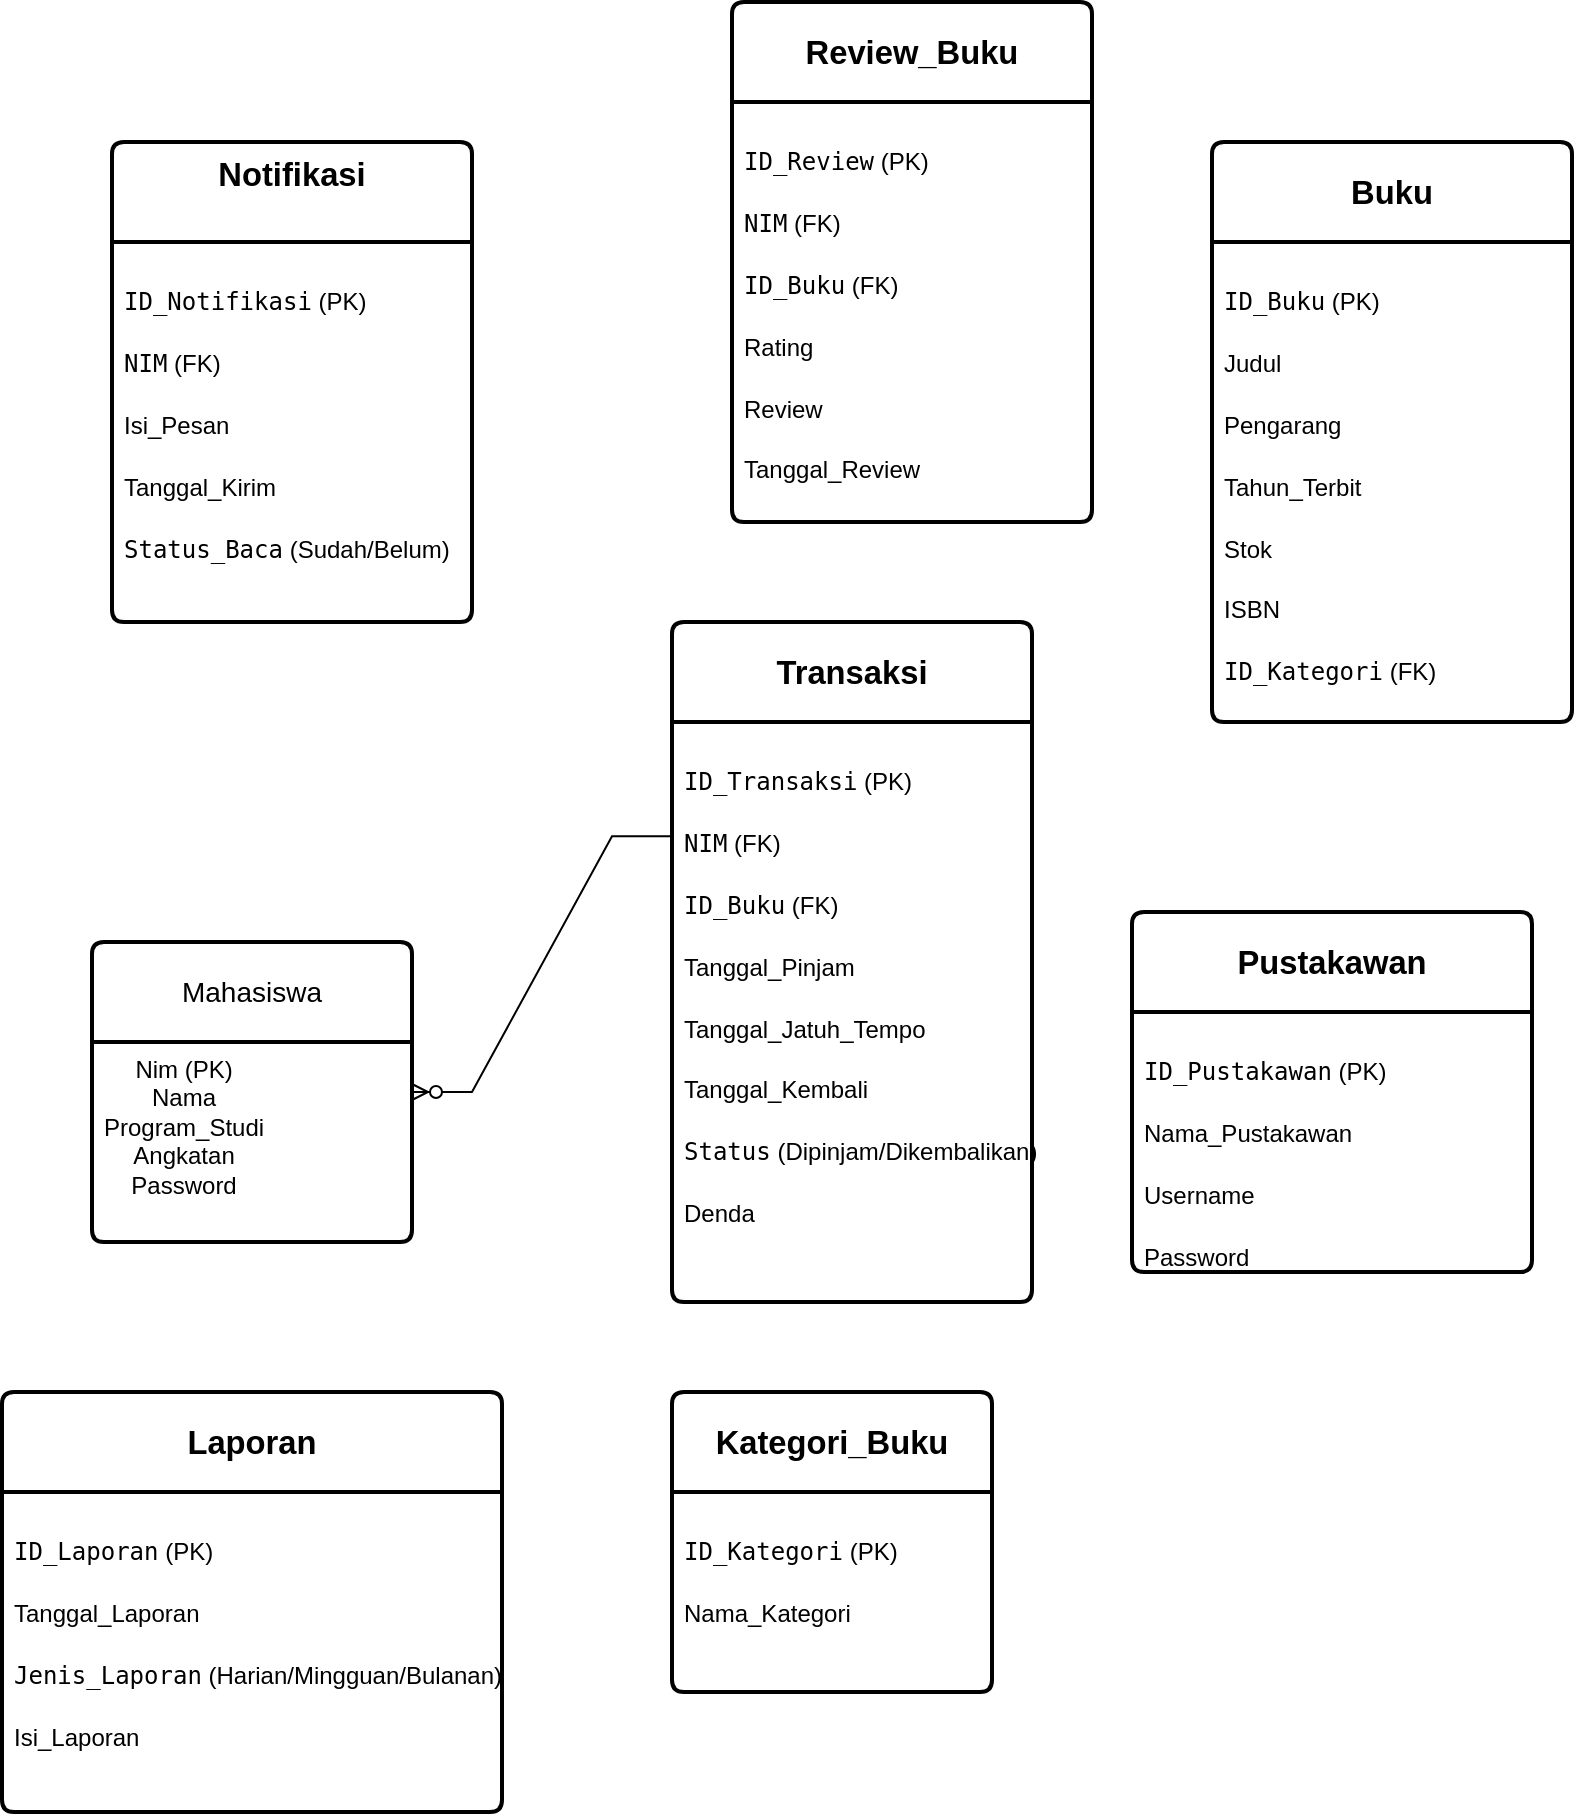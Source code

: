 <mxfile version="26.2.8">
  <diagram name="Page-1" id="gfqlw6HJtLKPapChI4Zx">
    <mxGraphModel dx="946" dy="1762" grid="1" gridSize="10" guides="1" tooltips="1" connect="1" arrows="1" fold="1" page="1" pageScale="1" pageWidth="827" pageHeight="1169" math="0" shadow="0">
      <root>
        <mxCell id="0" />
        <mxCell id="1" parent="0" />
        <mxCell id="ZNYywIUm3ItC9A_8JQBW-13" value="Mahasiswa" style="swimlane;childLayout=stackLayout;horizontal=1;startSize=50;horizontalStack=0;rounded=1;fontSize=14;fontStyle=0;strokeWidth=2;resizeParent=0;resizeLast=1;shadow=0;dashed=0;align=center;arcSize=4;whiteSpace=wrap;html=1;" vertex="1" parent="1">
          <mxGeometry x="50" y="360" width="160" height="150" as="geometry" />
        </mxCell>
        <mxCell id="ZNYywIUm3ItC9A_8JQBW-14" value="&lt;div style=&quot;text-align: center;&quot;&gt;&lt;span style=&quot;text-align: start;&quot;&gt;Nim (PK)&lt;/span&gt;&lt;/div&gt;&lt;div style=&quot;text-align: center;&quot;&gt;&lt;span style=&quot;text-align: start;&quot;&gt;Nama&lt;/span&gt;&lt;/div&gt;&lt;div style=&quot;text-align: center;&quot;&gt;&lt;span style=&quot;text-align: start;&quot;&gt;Program_Studi&lt;/span&gt;&lt;/div&gt;&lt;div style=&quot;text-align: center;&quot;&gt;&lt;span style=&quot;text-align: start;&quot;&gt;Angkatan&lt;/span&gt;&lt;/div&gt;&lt;div style=&quot;text-align: center;&quot;&gt;&lt;span style=&quot;text-align: start;&quot;&gt;Password&lt;/span&gt;&lt;/div&gt;" style="align=left;strokeColor=none;fillColor=none;spacingLeft=4;spacingRight=4;fontSize=12;verticalAlign=top;resizable=0;rotatable=0;part=1;html=1;whiteSpace=wrap;" vertex="1" parent="ZNYywIUm3ItC9A_8JQBW-13">
          <mxGeometry y="50" width="160" height="100" as="geometry" />
        </mxCell>
        <mxCell id="ZNYywIUm3ItC9A_8JQBW-17" value="&lt;h3 style=&quot;text-align: start;&quot; class=&quot;&quot; data-end=&quot;1066&quot; data-start=&quot;1045&quot;&gt;&lt;strong data-end=&quot;1066&quot; data-start=&quot;1052&quot;&gt;Notifikasi&lt;/strong&gt;&lt;/h3&gt;&lt;div&gt;&lt;strong data-end=&quot;1066&quot; data-start=&quot;1052&quot;&gt;&lt;br&gt;&lt;/strong&gt;&lt;/div&gt;" style="swimlane;childLayout=stackLayout;horizontal=1;startSize=50;horizontalStack=0;rounded=1;fontSize=14;fontStyle=0;strokeWidth=2;resizeParent=0;resizeLast=1;shadow=0;dashed=0;align=center;arcSize=4;whiteSpace=wrap;html=1;" vertex="1" parent="1">
          <mxGeometry x="60" y="-40" width="180" height="240" as="geometry" />
        </mxCell>
        <mxCell id="ZNYywIUm3ItC9A_8JQBW-18" value="&lt;div style=&quot;text-align: center;&quot;&gt;&lt;h3 style=&quot;text-align: start;&quot; class=&quot;&quot; data-end=&quot;1066&quot; data-start=&quot;1045&quot;&gt;&lt;code style=&quot;font-weight: 400; font-size: 12px;&quot; data-end=&quot;1084&quot; data-start=&quot;1069&quot;&gt;ID_Notifikasi&lt;/code&gt;&lt;span style=&quot;font-weight: 400; font-size: 12px;&quot;&gt;&amp;nbsp;&lt;/span&gt;&lt;span style=&quot;font-weight: 400; font-size: 12px;&quot;&gt;(PK)&lt;/span&gt;&lt;br&gt;&lt;/h3&gt;&lt;h3 style=&quot;text-align: start;&quot; class=&quot;&quot; data-end=&quot;1066&quot; data-start=&quot;1045&quot;&gt;&lt;code style=&quot;font-weight: 400; font-size: 12px;&quot; data-end=&quot;1097&quot; data-start=&quot;1092&quot;&gt;NIM&lt;/code&gt;&lt;span style=&quot;font-weight: 400; font-size: 12px;&quot;&gt;&amp;nbsp;&lt;/span&gt;&lt;span style=&quot;font-weight: 400; font-size: 12px;&quot;&gt;(FK)&lt;/span&gt;&lt;/h3&gt;&lt;h3 style=&quot;text-align: start;&quot; class=&quot;&quot; data-end=&quot;1066&quot; data-start=&quot;1045&quot;&gt;&lt;span style=&quot;font-size: 12px; font-weight: 400;&quot;&gt;Isi_Pesan&lt;/span&gt;&lt;/h3&gt;&lt;h3 style=&quot;text-align: start;&quot; class=&quot;&quot; data-end=&quot;1066&quot; data-start=&quot;1045&quot;&gt;&lt;span style=&quot;font-weight: 400; font-size: 12px;&quot;&gt;Tanggal_Kirim&lt;/span&gt;&lt;/h3&gt;&lt;h3 style=&quot;text-align: start;&quot; class=&quot;&quot; data-end=&quot;1066&quot; data-start=&quot;1045&quot;&gt;&lt;code style=&quot;font-weight: 400; font-size: 12px;&quot; data-end=&quot;1150&quot; data-start=&quot;1137&quot;&gt;Status_Baca&lt;/code&gt;&lt;span style=&quot;font-weight: 400; font-size: 12px;&quot;&gt;&amp;nbsp;(Sudah/Belum)&lt;/span&gt;&lt;/h3&gt;&lt;/div&gt;" style="align=left;strokeColor=none;fillColor=none;spacingLeft=4;spacingRight=4;fontSize=12;verticalAlign=top;resizable=0;rotatable=0;part=1;html=1;whiteSpace=wrap;" vertex="1" parent="ZNYywIUm3ItC9A_8JQBW-17">
          <mxGeometry y="50" width="180" height="190" as="geometry" />
        </mxCell>
        <mxCell id="ZNYywIUm3ItC9A_8JQBW-21" value="&lt;h3 style=&quot;text-align: start;&quot; class=&quot;&quot; data-end=&quot;769&quot; data-start=&quot;749&quot;&gt;&lt;strong data-end=&quot;769&quot; data-start=&quot;756&quot;&gt;Transaksi&lt;/strong&gt;&lt;/h3&gt;" style="swimlane;childLayout=stackLayout;horizontal=1;startSize=50;horizontalStack=0;rounded=1;fontSize=14;fontStyle=0;strokeWidth=2;resizeParent=0;resizeLast=1;shadow=0;dashed=0;align=center;arcSize=4;whiteSpace=wrap;html=1;" vertex="1" parent="1">
          <mxGeometry x="340" y="200" width="180" height="340" as="geometry" />
        </mxCell>
        <mxCell id="ZNYywIUm3ItC9A_8JQBW-22" value="&lt;div style=&quot;text-align: center;&quot;&gt;&lt;h3 style=&quot;text-align: start;&quot; class=&quot;&quot; data-end=&quot;769&quot; data-start=&quot;749&quot;&gt;&lt;code style=&quot;font-size: 12px; font-weight: normal;&quot; data-end=&quot;786&quot; data-start=&quot;772&quot;&gt;ID_Transaksi&lt;/code&gt;&lt;span style=&quot;font-size: 12px; font-weight: normal;&quot;&gt;&amp;nbsp;(PK)&lt;/span&gt;&lt;br&gt;&lt;/h3&gt;&lt;h3 style=&quot;text-align: start;&quot; class=&quot;&quot; data-end=&quot;769&quot; data-start=&quot;749&quot;&gt;&lt;code style=&quot;font-size: 12px; font-weight: normal;&quot; data-end=&quot;799&quot; data-start=&quot;794&quot;&gt;NIM&lt;/code&gt;&lt;span style=&quot;font-size: 12px; font-weight: normal;&quot;&gt;&amp;nbsp;(FK)&lt;/span&gt;&lt;/h3&gt;&lt;h3 style=&quot;text-align: start;&quot; class=&quot;&quot; data-end=&quot;769&quot; data-start=&quot;749&quot;&gt;&lt;code style=&quot;font-size: 12px; font-weight: normal;&quot; data-end=&quot;816&quot; data-start=&quot;807&quot;&gt;ID_Buku&lt;/code&gt;&lt;span style=&quot;font-size: 12px; font-weight: normal;&quot;&gt;&amp;nbsp;(FK)&lt;/span&gt;&lt;/h3&gt;&lt;h3 style=&quot;text-align: start;&quot; class=&quot;&quot; data-end=&quot;769&quot; data-start=&quot;749&quot;&gt;&lt;span style=&quot;font-size: 12px; font-weight: normal;&quot;&gt;Tanggal_Pinjam&lt;/span&gt;&lt;/h3&gt;&lt;h3 style=&quot;text-align: start;&quot; class=&quot;&quot; data-end=&quot;769&quot; data-start=&quot;749&quot;&gt;&lt;span style=&quot;font-size: 12px; font-weight: normal;&quot;&gt;Tanggal_Jatuh_Tempo&lt;/span&gt;&lt;/h3&gt;&lt;h3 style=&quot;text-align: start;&quot; class=&quot;&quot; data-end=&quot;769&quot; data-start=&quot;749&quot;&gt;&lt;span style=&quot;font-size: 12px; font-weight: normal;&quot;&gt;Tanggal_Kembali&lt;/span&gt;&lt;/h3&gt;&lt;h3 style=&quot;text-align: start;&quot; class=&quot;&quot; data-end=&quot;769&quot; data-start=&quot;749&quot;&gt;&lt;code style=&quot;font-size: 12px; font-weight: normal;&quot; data-end=&quot;895&quot; data-start=&quot;887&quot;&gt;Status&lt;/code&gt;&lt;span style=&quot;font-size: 12px; font-weight: normal;&quot;&gt;&amp;nbsp;(Dipinjam/Dikembalikan)&lt;/span&gt;&lt;/h3&gt;&lt;h3 style=&quot;text-align: start;&quot; class=&quot;&quot; data-end=&quot;769&quot; data-start=&quot;749&quot;&gt;&lt;span style=&quot;font-size: 12px; font-weight: normal;&quot;&gt;Denda&lt;/span&gt;&lt;/h3&gt;&lt;/div&gt;" style="align=left;strokeColor=none;fillColor=none;spacingLeft=4;spacingRight=4;fontSize=12;verticalAlign=top;resizable=0;rotatable=0;part=1;html=1;whiteSpace=wrap;" vertex="1" parent="ZNYywIUm3ItC9A_8JQBW-21">
          <mxGeometry y="50" width="180" height="290" as="geometry" />
        </mxCell>
        <mxCell id="ZNYywIUm3ItC9A_8JQBW-24" value="&lt;h3 style=&quot;text-align: start;&quot; class=&quot;&quot; data-end=&quot;708&quot; data-start=&quot;684&quot;&gt;&lt;strong data-end=&quot;708&quot; data-start=&quot;691&quot;&gt;Kategori_Buku&lt;/strong&gt;&lt;/h3&gt;" style="swimlane;childLayout=stackLayout;horizontal=1;startSize=50;horizontalStack=0;rounded=1;fontSize=14;fontStyle=0;strokeWidth=2;resizeParent=0;resizeLast=1;shadow=0;dashed=0;align=center;arcSize=4;whiteSpace=wrap;html=1;" vertex="1" parent="1">
          <mxGeometry x="340" y="585" width="160" height="150" as="geometry" />
        </mxCell>
        <mxCell id="ZNYywIUm3ItC9A_8JQBW-25" value="&lt;div style=&quot;text-align: center;&quot;&gt;&lt;h3 style=&quot;text-align: start;&quot; class=&quot;&quot; data-end=&quot;708&quot; data-start=&quot;684&quot;&gt;&lt;code style=&quot;font-size: 12px; font-weight: normal;&quot; data-end=&quot;724&quot; data-start=&quot;711&quot;&gt;ID_Kategori&lt;/code&gt;&lt;span style=&quot;font-size: 12px; font-weight: normal;&quot;&gt;&amp;nbsp;(PK)&lt;/span&gt;&lt;br&gt;&lt;/h3&gt;&lt;h3 style=&quot;text-align: start;&quot; class=&quot;&quot; data-end=&quot;708&quot; data-start=&quot;684&quot;&gt;&lt;span style=&quot;font-size: 12px; font-weight: normal;&quot;&gt;Nama_Kategori&lt;/span&gt;&lt;/h3&gt;&lt;/div&gt;" style="align=left;strokeColor=none;fillColor=none;spacingLeft=4;spacingRight=4;fontSize=12;verticalAlign=top;resizable=0;rotatable=0;part=1;html=1;whiteSpace=wrap;" vertex="1" parent="ZNYywIUm3ItC9A_8JQBW-24">
          <mxGeometry y="50" width="160" height="100" as="geometry" />
        </mxCell>
        <mxCell id="ZNYywIUm3ItC9A_8JQBW-26" value="&lt;h3 style=&quot;text-align: start;&quot; class=&quot;&quot; data-end=&quot;953&quot; data-start=&quot;931&quot;&gt;&lt;strong data-end=&quot;953&quot; data-start=&quot;938&quot;&gt;Review_Buku&lt;/strong&gt;&lt;/h3&gt;" style="swimlane;childLayout=stackLayout;horizontal=1;startSize=50;horizontalStack=0;rounded=1;fontSize=14;fontStyle=0;strokeWidth=2;resizeParent=0;resizeLast=1;shadow=0;dashed=0;align=center;arcSize=4;whiteSpace=wrap;html=1;" vertex="1" parent="1">
          <mxGeometry x="370" y="-110" width="180" height="260" as="geometry" />
        </mxCell>
        <mxCell id="ZNYywIUm3ItC9A_8JQBW-27" value="&lt;div style=&quot;text-align: center;&quot;&gt;&lt;h3 style=&quot;text-align: start;&quot; class=&quot;&quot; data-end=&quot;953&quot; data-start=&quot;931&quot;&gt;&lt;code style=&quot;font-weight: 400; font-size: 12px;&quot; data-end=&quot;967&quot; data-start=&quot;956&quot;&gt;ID_Review&lt;/code&gt;&lt;span style=&quot;font-weight: 400; font-size: 12px;&quot;&gt;&amp;nbsp;&lt;/span&gt;&lt;span style=&quot;font-weight: 400; font-size: 12px;&quot;&gt;(PK)&lt;/span&gt;&lt;br&gt;&lt;/h3&gt;&lt;h3 style=&quot;text-align: start;&quot; class=&quot;&quot; data-end=&quot;953&quot; data-start=&quot;931&quot;&gt;&lt;code style=&quot;font-weight: 400; font-size: 12px;&quot; data-end=&quot;980&quot; data-start=&quot;975&quot;&gt;NIM&lt;/code&gt;&lt;span style=&quot;font-weight: 400; font-size: 12px;&quot;&gt;&amp;nbsp;&lt;/span&gt;&lt;span style=&quot;font-weight: 400; font-size: 12px;&quot;&gt;(FK)&lt;/span&gt;&lt;/h3&gt;&lt;h3 style=&quot;text-align: start;&quot; class=&quot;&quot; data-end=&quot;953&quot; data-start=&quot;931&quot;&gt;&lt;code style=&quot;font-weight: 400; font-size: 12px;&quot; data-end=&quot;997&quot; data-start=&quot;988&quot;&gt;ID_Buku&lt;/code&gt;&lt;span style=&quot;font-weight: 400; font-size: 12px;&quot;&gt;&amp;nbsp;&lt;/span&gt;&lt;span style=&quot;font-weight: 400; font-size: 12px;&quot;&gt;(FK)&lt;/span&gt;&lt;/h3&gt;&lt;h3 style=&quot;text-align: start;&quot; class=&quot;&quot; data-end=&quot;953&quot; data-start=&quot;931&quot;&gt;&lt;span style=&quot;font-weight: 400; font-size: 12px;&quot;&gt;Rating&lt;/span&gt;&lt;/h3&gt;&lt;h3 style=&quot;text-align: start;&quot; class=&quot;&quot; data-end=&quot;953&quot; data-start=&quot;931&quot;&gt;&lt;span style=&quot;font-weight: 400; font-size: 12px;&quot;&gt;Review&lt;/span&gt;&lt;/h3&gt;&lt;h3 style=&quot;text-align: start;&quot; class=&quot;&quot; data-end=&quot;953&quot; data-start=&quot;931&quot;&gt;&lt;span style=&quot;font-weight: 400; font-size: 12px;&quot;&gt;Tanggal_Review&lt;/span&gt;&lt;/h3&gt;&lt;/div&gt;" style="align=left;strokeColor=none;fillColor=none;spacingLeft=4;spacingRight=4;fontSize=12;verticalAlign=top;resizable=0;rotatable=0;part=1;html=1;whiteSpace=wrap;" vertex="1" parent="ZNYywIUm3ItC9A_8JQBW-26">
          <mxGeometry y="50" width="180" height="210" as="geometry" />
        </mxCell>
        <mxCell id="ZNYywIUm3ItC9A_8JQBW-28" value="&lt;h3 style=&quot;text-align: start;&quot; class=&quot;&quot; data-end=&quot;953&quot; data-start=&quot;931&quot;&gt;&lt;strong data-end=&quot;953&quot; data-start=&quot;938&quot;&gt;Buku&lt;/strong&gt;&lt;/h3&gt;" style="swimlane;childLayout=stackLayout;horizontal=1;startSize=50;horizontalStack=0;rounded=1;fontSize=14;fontStyle=0;strokeWidth=2;resizeParent=0;resizeLast=1;shadow=0;dashed=0;align=center;arcSize=4;whiteSpace=wrap;html=1;" vertex="1" parent="1">
          <mxGeometry x="610" y="-40" width="180" height="290" as="geometry" />
        </mxCell>
        <mxCell id="ZNYywIUm3ItC9A_8JQBW-29" value="&lt;div style=&quot;text-align: center;&quot;&gt;&lt;h3 style=&quot;text-align: start;&quot; class=&quot;&quot; data-end=&quot;585&quot; data-start=&quot;570&quot;&gt;&lt;code style=&quot;font-size: 12px; font-weight: normal;&quot; data-end=&quot;597&quot; data-start=&quot;588&quot;&gt;ID_Buku&lt;/code&gt;&lt;span style=&quot;font-size: 12px; font-weight: normal;&quot;&gt;&amp;nbsp;&lt;/span&gt;&lt;span style=&quot;font-size: 12px; font-weight: normal;&quot;&gt;(PK)&lt;/span&gt;&lt;/h3&gt;&lt;h3 style=&quot;text-align: start;&quot; class=&quot;&quot; data-end=&quot;585&quot; data-start=&quot;570&quot;&gt;&lt;span style=&quot;font-size: 12px; font-weight: normal;&quot;&gt;Judul&lt;/span&gt;&lt;/h3&gt;&lt;h3 style=&quot;text-align: start;&quot; class=&quot;&quot; data-end=&quot;585&quot; data-start=&quot;570&quot;&gt;&lt;span style=&quot;font-size: 12px; font-weight: normal;&quot;&gt;Pengarang&lt;/span&gt;&lt;/h3&gt;&lt;h3 style=&quot;text-align: start;&quot; class=&quot;&quot; data-end=&quot;585&quot; data-start=&quot;570&quot;&gt;&lt;span style=&quot;font-size: 12px; font-weight: normal;&quot;&gt;Tahun_Terbit&lt;/span&gt;&lt;/h3&gt;&lt;h3 style=&quot;text-align: start;&quot; class=&quot;&quot; data-end=&quot;585&quot; data-start=&quot;570&quot;&gt;&lt;span style=&quot;font-size: 12px; font-weight: normal;&quot;&gt;Stok&lt;/span&gt;&lt;/h3&gt;&lt;h3 style=&quot;text-align: start;&quot; class=&quot;&quot; data-end=&quot;585&quot; data-start=&quot;570&quot;&gt;&lt;span style=&quot;font-size: 12px; font-weight: normal;&quot;&gt;ISBN&lt;/span&gt;&lt;/h3&gt;&lt;h3 style=&quot;text-align: start;&quot; class=&quot;&quot; data-end=&quot;585&quot; data-start=&quot;570&quot;&gt;&lt;code style=&quot;font-size: 12px; font-weight: normal;&quot; data-end=&quot;677&quot; data-start=&quot;664&quot;&gt;ID_Kategori&lt;/code&gt;&lt;span style=&quot;font-size: 12px; font-weight: normal;&quot;&gt;&amp;nbsp;(FK)&lt;/span&gt;&lt;/h3&gt;&lt;/div&gt;" style="align=left;strokeColor=none;fillColor=none;spacingLeft=4;spacingRight=4;fontSize=12;verticalAlign=top;resizable=0;rotatable=0;part=1;html=1;whiteSpace=wrap;" vertex="1" parent="ZNYywIUm3ItC9A_8JQBW-28">
          <mxGeometry y="50" width="180" height="240" as="geometry" />
        </mxCell>
        <mxCell id="ZNYywIUm3ItC9A_8JQBW-30" value="&lt;h3 style=&quot;text-align: start;&quot; class=&quot;&quot; data-end=&quot;499&quot; data-start=&quot;478&quot;&gt;&lt;strong data-end=&quot;499&quot; data-start=&quot;485&quot;&gt;Pustakawan&lt;/strong&gt;&lt;/h3&gt;" style="swimlane;childLayout=stackLayout;horizontal=1;startSize=50;horizontalStack=0;rounded=1;fontSize=14;fontStyle=0;strokeWidth=2;resizeParent=0;resizeLast=1;shadow=0;dashed=0;align=center;arcSize=4;whiteSpace=wrap;html=1;" vertex="1" parent="1">
          <mxGeometry x="570" y="345" width="200" height="180" as="geometry" />
        </mxCell>
        <mxCell id="ZNYywIUm3ItC9A_8JQBW-31" value="&lt;div style=&quot;text-align: center;&quot;&gt;&lt;h3 style=&quot;text-align: start;&quot; class=&quot;&quot; data-end=&quot;499&quot; data-start=&quot;478&quot;&gt;&lt;code style=&quot;font-size: 12px; font-weight: normal;&quot; data-end=&quot;517&quot; data-start=&quot;502&quot;&gt;ID_Pustakawan&lt;/code&gt;&lt;span style=&quot;font-size: 12px; font-weight: normal;&quot;&gt;&amp;nbsp;(PK)&lt;/span&gt;&lt;br&gt;&lt;/h3&gt;&lt;h3 style=&quot;text-align: start;&quot; class=&quot;&quot; data-end=&quot;499&quot; data-start=&quot;478&quot;&gt;&lt;span style=&quot;font-size: 12px; font-weight: normal;&quot;&gt;Nama_Pustakawan&lt;/span&gt;&lt;/h3&gt;&lt;h3 style=&quot;text-align: start;&quot; class=&quot;&quot; data-end=&quot;499&quot; data-start=&quot;478&quot;&gt;&lt;span style=&quot;font-size: 12px; font-weight: normal;&quot;&gt;Username&lt;/span&gt;&lt;/h3&gt;&lt;h3 style=&quot;text-align: start;&quot; class=&quot;&quot; data-end=&quot;499&quot; data-start=&quot;478&quot;&gt;&lt;span style=&quot;font-size: 12px; font-weight: normal;&quot;&gt;Password&lt;/span&gt;&lt;/h3&gt;&lt;/div&gt;" style="align=left;strokeColor=none;fillColor=none;spacingLeft=4;spacingRight=4;fontSize=12;verticalAlign=top;resizable=0;rotatable=0;part=1;html=1;whiteSpace=wrap;" vertex="1" parent="ZNYywIUm3ItC9A_8JQBW-30">
          <mxGeometry y="50" width="200" height="130" as="geometry" />
        </mxCell>
        <mxCell id="ZNYywIUm3ItC9A_8JQBW-33" value="&lt;h3 style=&quot;text-align: start;&quot; class=&quot;&quot; data-end=&quot;1184&quot; data-start=&quot;1166&quot;&gt;&lt;strong data-end=&quot;1184&quot; data-start=&quot;1173&quot;&gt;Laporan&lt;/strong&gt;&lt;/h3&gt;" style="swimlane;childLayout=stackLayout;horizontal=1;startSize=50;horizontalStack=0;rounded=1;fontSize=14;fontStyle=0;strokeWidth=2;resizeParent=0;resizeLast=1;shadow=0;dashed=0;align=center;arcSize=4;whiteSpace=wrap;html=1;" vertex="1" parent="1">
          <mxGeometry x="5" y="585" width="250" height="210" as="geometry" />
        </mxCell>
        <mxCell id="ZNYywIUm3ItC9A_8JQBW-34" value="&lt;div style=&quot;text-align: center;&quot;&gt;&lt;h3 style=&quot;text-align: start;&quot; class=&quot;&quot; data-end=&quot;1184&quot; data-start=&quot;1166&quot;&gt;&lt;code style=&quot;font-weight: 400; font-size: 12px;&quot; data-end=&quot;1199&quot; data-start=&quot;1187&quot;&gt;ID_Laporan&lt;/code&gt;&lt;span style=&quot;font-weight: 400; font-size: 12px;&quot;&gt;&amp;nbsp;&lt;/span&gt;&lt;span style=&quot;font-weight: 400; font-size: 12px;&quot;&gt;(PK)&lt;/span&gt;&lt;br&gt;&lt;/h3&gt;&lt;h3 style=&quot;text-align: start;&quot; class=&quot;&quot; data-end=&quot;1184&quot; data-start=&quot;1166&quot;&gt;&lt;span style=&quot;font-weight: 400; font-size: 12px;&quot;&gt;Tanggal_Laporan&lt;/span&gt;&lt;/h3&gt;&lt;h3 style=&quot;text-align: start;&quot; class=&quot;&quot; data-end=&quot;1184&quot; data-start=&quot;1166&quot;&gt;&lt;code style=&quot;font-weight: 400; font-size: 12px;&quot; data-end=&quot;1242&quot; data-start=&quot;1227&quot;&gt;Jenis_Laporan&lt;/code&gt;&lt;span style=&quot;font-weight: 400; font-size: 12px;&quot;&gt;&amp;nbsp;&lt;/span&gt;&lt;span style=&quot;font-weight: 400; font-size: 12px;&quot;&gt;(Harian/Mingguan/Bulanan)&lt;/span&gt;&lt;/h3&gt;&lt;h3 style=&quot;text-align: start;&quot; class=&quot;&quot; data-end=&quot;1184&quot; data-start=&quot;1166&quot;&gt;&lt;span style=&quot;font-weight: 400; font-size: 12px;&quot;&gt;Isi_Laporan&lt;/span&gt;&lt;/h3&gt;&lt;/div&gt;" style="align=left;strokeColor=none;fillColor=none;spacingLeft=4;spacingRight=4;fontSize=12;verticalAlign=top;resizable=0;rotatable=0;part=1;html=1;whiteSpace=wrap;" vertex="1" parent="ZNYywIUm3ItC9A_8JQBW-33">
          <mxGeometry y="50" width="250" height="160" as="geometry" />
        </mxCell>
        <mxCell id="ZNYywIUm3ItC9A_8JQBW-35" value="" style="edgeStyle=entityRelationEdgeStyle;fontSize=12;html=1;endArrow=ERzeroToMany;endFill=1;rounded=0;entryX=1;entryY=0.25;entryDx=0;entryDy=0;exitX=0;exitY=0.197;exitDx=0;exitDy=0;exitPerimeter=0;" edge="1" parent="1" source="ZNYywIUm3ItC9A_8JQBW-22" target="ZNYywIUm3ItC9A_8JQBW-14">
          <mxGeometry width="100" height="100" relative="1" as="geometry">
            <mxPoint x="160" y="530" as="sourcePoint" />
            <mxPoint x="260" y="430" as="targetPoint" />
          </mxGeometry>
        </mxCell>
      </root>
    </mxGraphModel>
  </diagram>
</mxfile>
